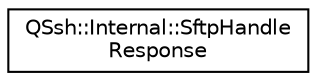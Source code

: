 digraph "Graphical Class Hierarchy"
{
  edge [fontname="Helvetica",fontsize="10",labelfontname="Helvetica",labelfontsize="10"];
  node [fontname="Helvetica",fontsize="10",shape=record];
  rankdir="LR";
  Node0 [label="QSsh::Internal::SftpHandle\lResponse",height=0.2,width=0.4,color="black", fillcolor="white", style="filled",URL="$struct_q_ssh_1_1_internal_1_1_sftp_handle_response.html"];
}
